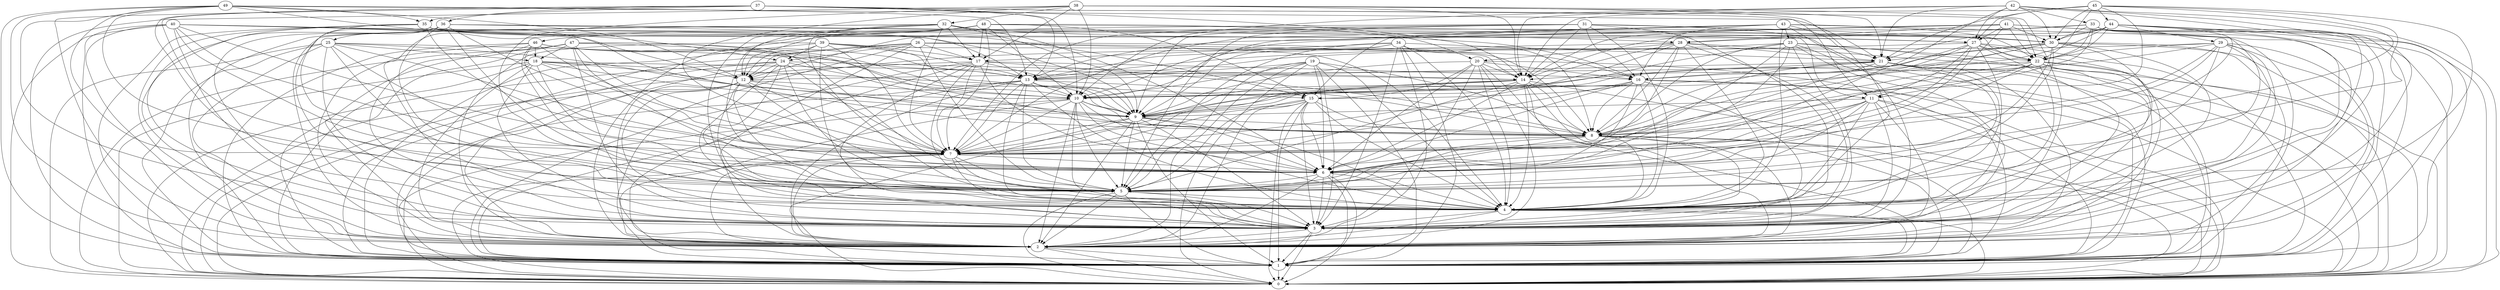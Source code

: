 /* Created by igraph 0.6.5 */
digraph {
  0;
  1;
  2;
  3;
  4;
  5;
  6;
  7;
  8;
  9;
  10;
  11;
  12;
  13;
  14;
  15;
  16;
  17;
  18;
  19;
  20;
  21;
  22;
  23;
  24;
  25;
  26;
  27;
  28;
  29;
  30;
  31;
  32;
  33;
  34;
  35;
  36;
  37;
  38;
  39;
  40;
  41;
  42;
  43;
  44;
  45;
  46;
  47;
  48;
  49;

  1 -> 0;
  2 -> 0;
  2 -> 1;
  3 -> 0;
  3 -> 1;
  3 -> 2;
  4 -> 0;
  4 -> 1;
  4 -> 2;
  4 -> 3;
  5 -> 0;
  5 -> 1;
  5 -> 2;
  5 -> 3;
  5 -> 4;
  6 -> 0;
  6 -> 1;
  6 -> 2;
  6 -> 3;
  6 -> 4;
  6 -> 5;
  7 -> 0;
  7 -> 1;
  7 -> 2;
  7 -> 3;
  7 -> 4;
  7 -> 5;
  7 -> 6;
  8 -> 0;
  8 -> 1;
  8 -> 2;
  8 -> 3;
  8 -> 4;
  8 -> 5;
  8 -> 6;
  8 -> 7;
  9 -> 0;
  9 -> 1;
  9 -> 2;
  9 -> 3;
  9 -> 4;
  9 -> 5;
  9 -> 6;
  9 -> 7;
  9 -> 8;
  10 -> 0;
  10 -> 1;
  10 -> 2;
  10 -> 3;
  10 -> 4;
  10 -> 5;
  10 -> 6;
  10 -> 7;
  10 -> 8;
  10 -> 9;
  11 -> 6;
  11 -> 2;
  11 -> 3;
  11 -> 1;
  11 -> 5;
  11 -> 8;
  11 -> 4;
  11 -> 7;
  11 -> 0;
  11 -> 9;
  12 -> 3;
  12 -> 0;
  12 -> 6;
  12 -> 1;
  12 -> 4;
  12 -> 8;
  12 -> 7;
  12 -> 10;
  12 -> 2;
  12 -> 5;
  13 -> 1;
  13 -> 5;
  13 -> 7;
  13 -> 8;
  13 -> 2;
  13 -> 3;
  13 -> 4;
  13 -> 10;
  13 -> 0;
  13 -> 9;
  14 -> 8;
  14 -> 4;
  14 -> 2;
  14 -> 0;
  14 -> 1;
  14 -> 6;
  14 -> 10;
  14 -> 7;
  14 -> 5;
  14 -> 9;
  15 -> 7;
  15 -> 1;
  15 -> 3;
  15 -> 5;
  15 -> 9;
  15 -> 2;
  15 -> 0;
  15 -> 4;
  15 -> 8;
  15 -> 6;
  16 -> 4;
  16 -> 6;
  16 -> 0;
  16 -> 5;
  16 -> 15;
  16 -> 1;
  16 -> 3;
  16 -> 8;
  16 -> 7;
  16 -> 10;
  17 -> 2;
  17 -> 6;
  17 -> 0;
  17 -> 7;
  17 -> 1;
  17 -> 9;
  17 -> 16;
  17 -> 5;
  17 -> 3;
  17 -> 8;
  18 -> 2;
  18 -> 14;
  18 -> 1;
  18 -> 0;
  18 -> 9;
  18 -> 3;
  18 -> 15;
  18 -> 7;
  18 -> 5;
  18 -> 10;
  19 -> 0;
  19 -> 4;
  19 -> 3;
  19 -> 1;
  19 -> 8;
  19 -> 13;
  19 -> 10;
  19 -> 5;
  19 -> 2;
  19 -> 6;
  20 -> 3;
  20 -> 14;
  20 -> 1;
  20 -> 15;
  20 -> 4;
  20 -> 2;
  20 -> 6;
  20 -> 9;
  20 -> 0;
  20 -> 16;
  21 -> 16;
  21 -> 7;
  21 -> 1;
  21 -> 2;
  21 -> 3;
  21 -> 0;
  21 -> 4;
  21 -> 8;
  21 -> 14;
  21 -> 13;
  22 -> 6;
  22 -> 2;
  22 -> 4;
  22 -> 12;
  22 -> 3;
  22 -> 1;
  22 -> 8;
  22 -> 7;
  22 -> 0;
  22 -> 11;
  23 -> 3;
  23 -> 0;
  23 -> 22;
  23 -> 6;
  23 -> 2;
  23 -> 7;
  23 -> 5;
  23 -> 1;
  23 -> 8;
  23 -> 13;
  24 -> 14;
  24 -> 7;
  24 -> 5;
  24 -> 10;
  24 -> 4;
  24 -> 12;
  24 -> 0;
  24 -> 2;
  24 -> 1;
  24 -> 3;
  25 -> 2;
  25 -> 7;
  25 -> 9;
  25 -> 1;
  25 -> 0;
  25 -> 6;
  25 -> 3;
  25 -> 4;
  25 -> 18;
  25 -> 13;
  26 -> 0;
  26 -> 8;
  26 -> 5;
  26 -> 4;
  26 -> 12;
  26 -> 17;
  26 -> 2;
  26 -> 1;
  26 -> 24;
  26 -> 16;
  27 -> 4;
  27 -> 2;
  27 -> 8;
  27 -> 3;
  27 -> 11;
  27 -> 1;
  27 -> 16;
  27 -> 6;
  27 -> 22;
  27 -> 13;
  28 -> 4;
  28 -> 0;
  28 -> 3;
  28 -> 6;
  28 -> 20;
  28 -> 7;
  28 -> 13;
  28 -> 8;
  28 -> 9;
  28 -> 21;
  29 -> 2;
  29 -> 1;
  29 -> 4;
  29 -> 10;
  29 -> 7;
  29 -> 22;
  29 -> 5;
  29 -> 3;
  29 -> 8;
  29 -> 12;
  30 -> 5;
  30 -> 2;
  30 -> 3;
  30 -> 9;
  30 -> 4;
  30 -> 6;
  30 -> 21;
  30 -> 8;
  30 -> 0;
  30 -> 10;
  31 -> 9;
  31 -> 4;
  31 -> 2;
  31 -> 30;
  31 -> 1;
  31 -> 5;
  31 -> 14;
  31 -> 3;
  31 -> 16;
  31 -> 7;
  32 -> 2;
  32 -> 1;
  32 -> 12;
  32 -> 3;
  32 -> 4;
  32 -> 7;
  32 -> 9;
  32 -> 6;
  32 -> 17;
  32 -> 30;
  33 -> 28;
  33 -> 4;
  33 -> 1;
  33 -> 22;
  33 -> 8;
  33 -> 12;
  33 -> 3;
  33 -> 2;
  33 -> 0;
  33 -> 30;
  34 -> 8;
  34 -> 2;
  34 -> 9;
  34 -> 3;
  34 -> 4;
  34 -> 1;
  34 -> 17;
  34 -> 21;
  34 -> 10;
  34 -> 5;
  35 -> 5;
  35 -> 3;
  35 -> 11;
  35 -> 2;
  35 -> 7;
  35 -> 27;
  35 -> 9;
  35 -> 1;
  35 -> 16;
  35 -> 15;
  36 -> 2;
  36 -> 5;
  36 -> 7;
  36 -> 25;
  36 -> 28;
  36 -> 13;
  36 -> 30;
  36 -> 3;
  36 -> 6;
  36 -> 4;
  37 -> 4;
  37 -> 13;
  37 -> 2;
  37 -> 11;
  37 -> 10;
  37 -> 36;
  37 -> 22;
  37 -> 14;
  37 -> 35;
  37 -> 5;
  38 -> 10;
  38 -> 5;
  38 -> 32;
  38 -> 21;
  38 -> 1;
  38 -> 7;
  38 -> 4;
  38 -> 14;
  38 -> 3;
  38 -> 17;
  39 -> 24;
  39 -> 12;
  39 -> 9;
  39 -> 17;
  39 -> 14;
  39 -> 4;
  39 -> 7;
  39 -> 1;
  39 -> 2;
  39 -> 13;
  40 -> 24;
  40 -> 0;
  40 -> 2;
  40 -> 7;
  40 -> 6;
  40 -> 27;
  40 -> 1;
  40 -> 5;
  40 -> 3;
  40 -> 12;
  41 -> 10;
  41 -> 27;
  41 -> 4;
  41 -> 13;
  41 -> 6;
  41 -> 14;
  41 -> 2;
  41 -> 30;
  41 -> 28;
  41 -> 22;
  42 -> 21;
  42 -> 27;
  42 -> 1;
  42 -> 30;
  42 -> 5;
  42 -> 0;
  42 -> 2;
  42 -> 33;
  42 -> 14;
  42 -> 10;
  43 -> 22;
  43 -> 15;
  43 -> 1;
  43 -> 3;
  43 -> 9;
  43 -> 7;
  43 -> 21;
  43 -> 16;
  43 -> 4;
  43 -> 23;
  44 -> 29;
  44 -> 14;
  44 -> 21;
  44 -> 30;
  44 -> 22;
  44 -> 1;
  44 -> 9;
  44 -> 3;
  44 -> 5;
  44 -> 0;
  45 -> 8;
  45 -> 4;
  45 -> 21;
  45 -> 6;
  45 -> 30;
  45 -> 27;
  45 -> 5;
  45 -> 22;
  45 -> 44;
  45 -> 14;
  46 -> 7;
  46 -> 1;
  46 -> 13;
  46 -> 3;
  46 -> 18;
  46 -> 10;
  46 -> 6;
  46 -> 9;
  46 -> 2;
  46 -> 5;
  47 -> 7;
  47 -> 18;
  47 -> 6;
  47 -> 9;
  47 -> 0;
  47 -> 3;
  47 -> 8;
  47 -> 1;
  47 -> 2;
  47 -> 5;
  48 -> 3;
  48 -> 10;
  48 -> 6;
  48 -> 12;
  48 -> 7;
  48 -> 22;
  48 -> 20;
  48 -> 17;
  48 -> 46;
  48 -> 15;
  49 -> 13;
  49 -> 1;
  49 -> 35;
  49 -> 3;
  49 -> 8;
  49 -> 12;
  49 -> 21;
  49 -> 4;
  49 -> 2;
  49 -> 5;
}
